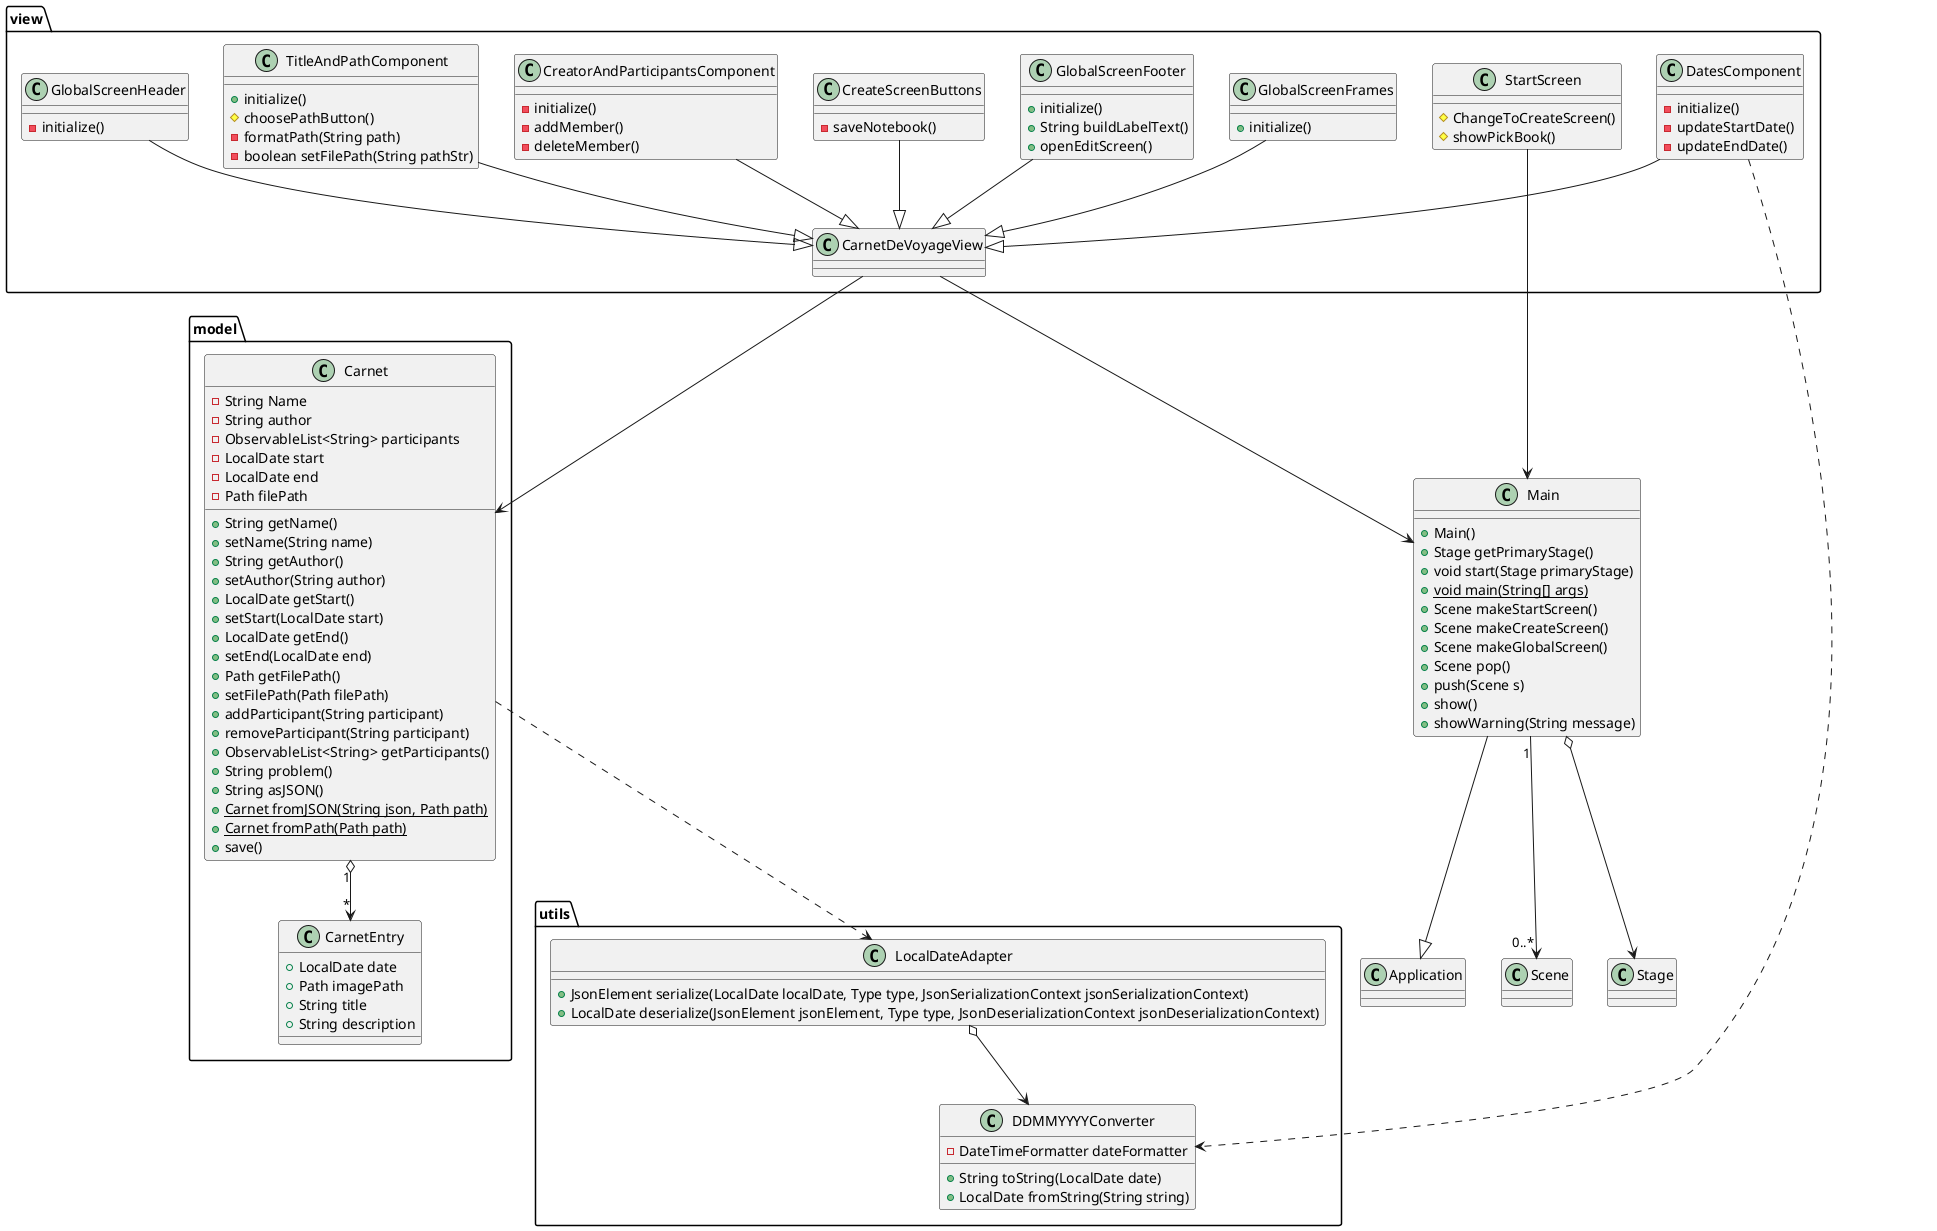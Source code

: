 @startuml
'https://plantuml.com/class-diagram

Main --|> Application
class Main {
    + Main()
    + Stage getPrimaryStage()
    + void start(Stage primaryStage)
    + {static} void main(String[] args)
    + Scene makeStartScreen()
    + Scene makeCreateScreen()
    + Scene makeGlobalScreen()
    + Scene pop()
    + push(Scene s)
    + show()
    + showWarning(String message)
}
Main "1" --> "0..*" Scene
Main o--> Stage

package model {
    class Carnet {
        - String Name
        - String author
        - ObservableList<String> participants
        - LocalDate start
        - LocalDate end
        - Path filePath
        + String getName()
        + setName(String name)
        + String getAuthor()
        + setAuthor(String author)
        + LocalDate getStart()
        + setStart(LocalDate start)
        + LocalDate getEnd()
        + setEnd(LocalDate end)
        + Path getFilePath()
        + setFilePath(Path filePath)
        + addParticipant(String participant)
        + removeParticipant(String participant)
        + ObservableList<String> getParticipants()
        + String problem()
        + String asJSON()
        + {static} Carnet fromJSON(String json, Path path)
        + {static} Carnet fromPath(Path path)
        + save()
    }
    Carnet "1" o--> "*" CarnetEntry
    
    class CarnetEntry {
        + LocalDate date
        + Path imagePath
        + String title
        + String description
    }

}
view.DatesComponent ..> utils.DDMMYYYYConverter
model.Carnet ..> utils.LocalDateAdapter
package utils {
    class DDMMYYYYConverter {
        - DateTimeFormatter dateFormatter
        + String toString(LocalDate date)
        + LocalDate fromString(String string)
    }
    LocalDateAdapter o--> DDMMYYYYConverter
    class LocalDateAdapter {
                + JsonElement serialize(LocalDate localDate, Type type, JsonSerializationContext jsonSerializationContext)
                + LocalDate deserialize(JsonElement jsonElement, Type type, JsonDeserializationContext jsonDeserializationContext)
    }

}

package view {
    class CarnetDeVoyageView {
    }
    CarnetDeVoyageView --> Main
    CarnetDeVoyageView --> Carnet

    class CreateScreenButtons {
        - saveNotebook()
    }
    CreateScreenButtons --|> CarnetDeVoyageView

    class CreatorAndParticipantsComponent {
        - initialize()
        - addMember()
        - deleteMember()
    }
    CreatorAndParticipantsComponent --|> CarnetDeVoyageView

    class DatesComponent {
        - initialize()
        - updateStartDate()
        - updateEndDate()
    }
    DatesComponent --|> CarnetDeVoyageView

    class TitleAndPathComponent {
        + initialize()
        # choosePathButton()
        - formatPath(String path)
        - boolean setFilePath(String pathStr)
    }
    TitleAndPathComponent --|> CarnetDeVoyageView

    class StartScreen {
        # ChangeToCreateScreen()
        # showPickBook()
    }
    StartScreen --> Main

    class GlobalScreenHeader {
        - initialize()
    }
    GlobalScreenHeader --|> CarnetDeVoyageView

    class GlobalScreenFrames {
        + initialize()
    }
    GlobalScreenFrames --|> CarnetDeVoyageView

    class GlobalScreenFooter {
        + initialize()
        + String buildLabelText()
        + openEditScreen()
    }
    GlobalScreenFooter --|> CarnetDeVoyageView
}

@enduml